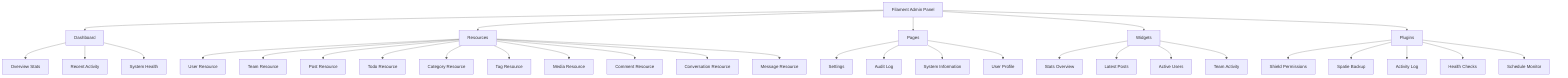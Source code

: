 %%{init: {'theme': 'default', 'themeVariables': { 'primaryColor': '#f5f5f5', 'primaryTextColor': '#333333', 'primaryBorderColor': '#cccccc', 'lineColor': '#666666', 'secondaryColor': '#f0f0f0', 'tertiaryColor': '#ffffff' }}}%%
graph TD
    A[Filament Admin Panel] --> B[Dashboard]
    A --> C[Resources]
    A --> D[Pages]
    A --> E[Widgets]
    A --> F[Plugins]

    B --> B1[Overview Stats]
    B --> B2[Recent Activity]
    B --> B3[System Health]

    C --> C1[User Resource]
    C --> C2[Team Resource]
    C --> C3[Post Resource]
    C --> C4[Todo Resource]
    C --> C5[Category Resource]
    C --> C6[Tag Resource]
    C --> C7[Media Resource]
    C --> C8[Comment Resource]
    C --> C9[Conversation Resource]
    C --> C10[Message Resource]

    D --> D1[Settings]
    D --> D2[Audit Log]
    D --> D3[System Information]
    D --> D4[User Profile]

    E --> E1[Stats Overview]
    E --> E2[Latest Posts]
    E --> E3[Active Users]
    E --> E4[Team Activity]

    F --> F1[Shield Permissions]
    F --> F2[Spatie Backup]
    F --> F3[Activity Log]
    F --> F4[Health Checks]
    F --> F5[Schedule Monitor]
